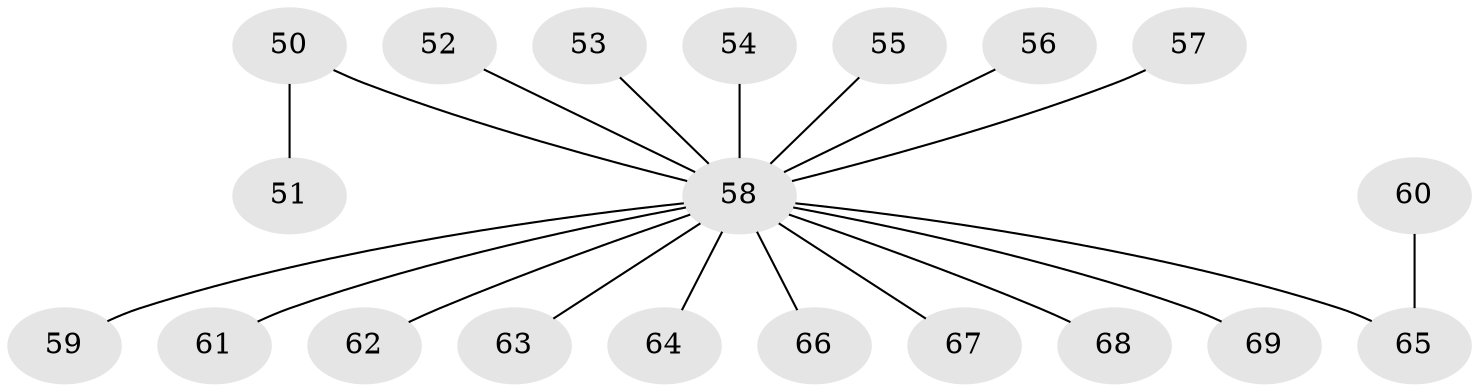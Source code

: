 // original degree distribution, {3: 0.11594202898550725, 5: 0.057971014492753624, 2: 0.2028985507246377, 4: 0.10144927536231885, 1: 0.5217391304347826}
// Generated by graph-tools (version 1.1) at 2025/57/03/04/25 21:57:11]
// undirected, 20 vertices, 19 edges
graph export_dot {
graph [start="1"]
  node [color=gray90,style=filled];
  50 [super="+24"];
  51;
  52;
  53;
  54;
  55;
  56;
  57 [super="+35+36+43"];
  58 [super="+9+18+27+37+10+45+28+31+49+33+38+39+42+44+46"];
  59;
  60;
  61;
  62;
  63;
  64;
  65 [super="+48"];
  66;
  67;
  68;
  69;
  50 -- 51;
  50 -- 58;
  52 -- 58;
  53 -- 58;
  54 -- 58;
  55 -- 58;
  56 -- 58;
  57 -- 58;
  58 -- 66;
  58 -- 63;
  58 -- 62;
  58 -- 64;
  58 -- 59;
  58 -- 61;
  58 -- 68;
  58 -- 69;
  58 -- 67;
  58 -- 65;
  60 -- 65;
}
